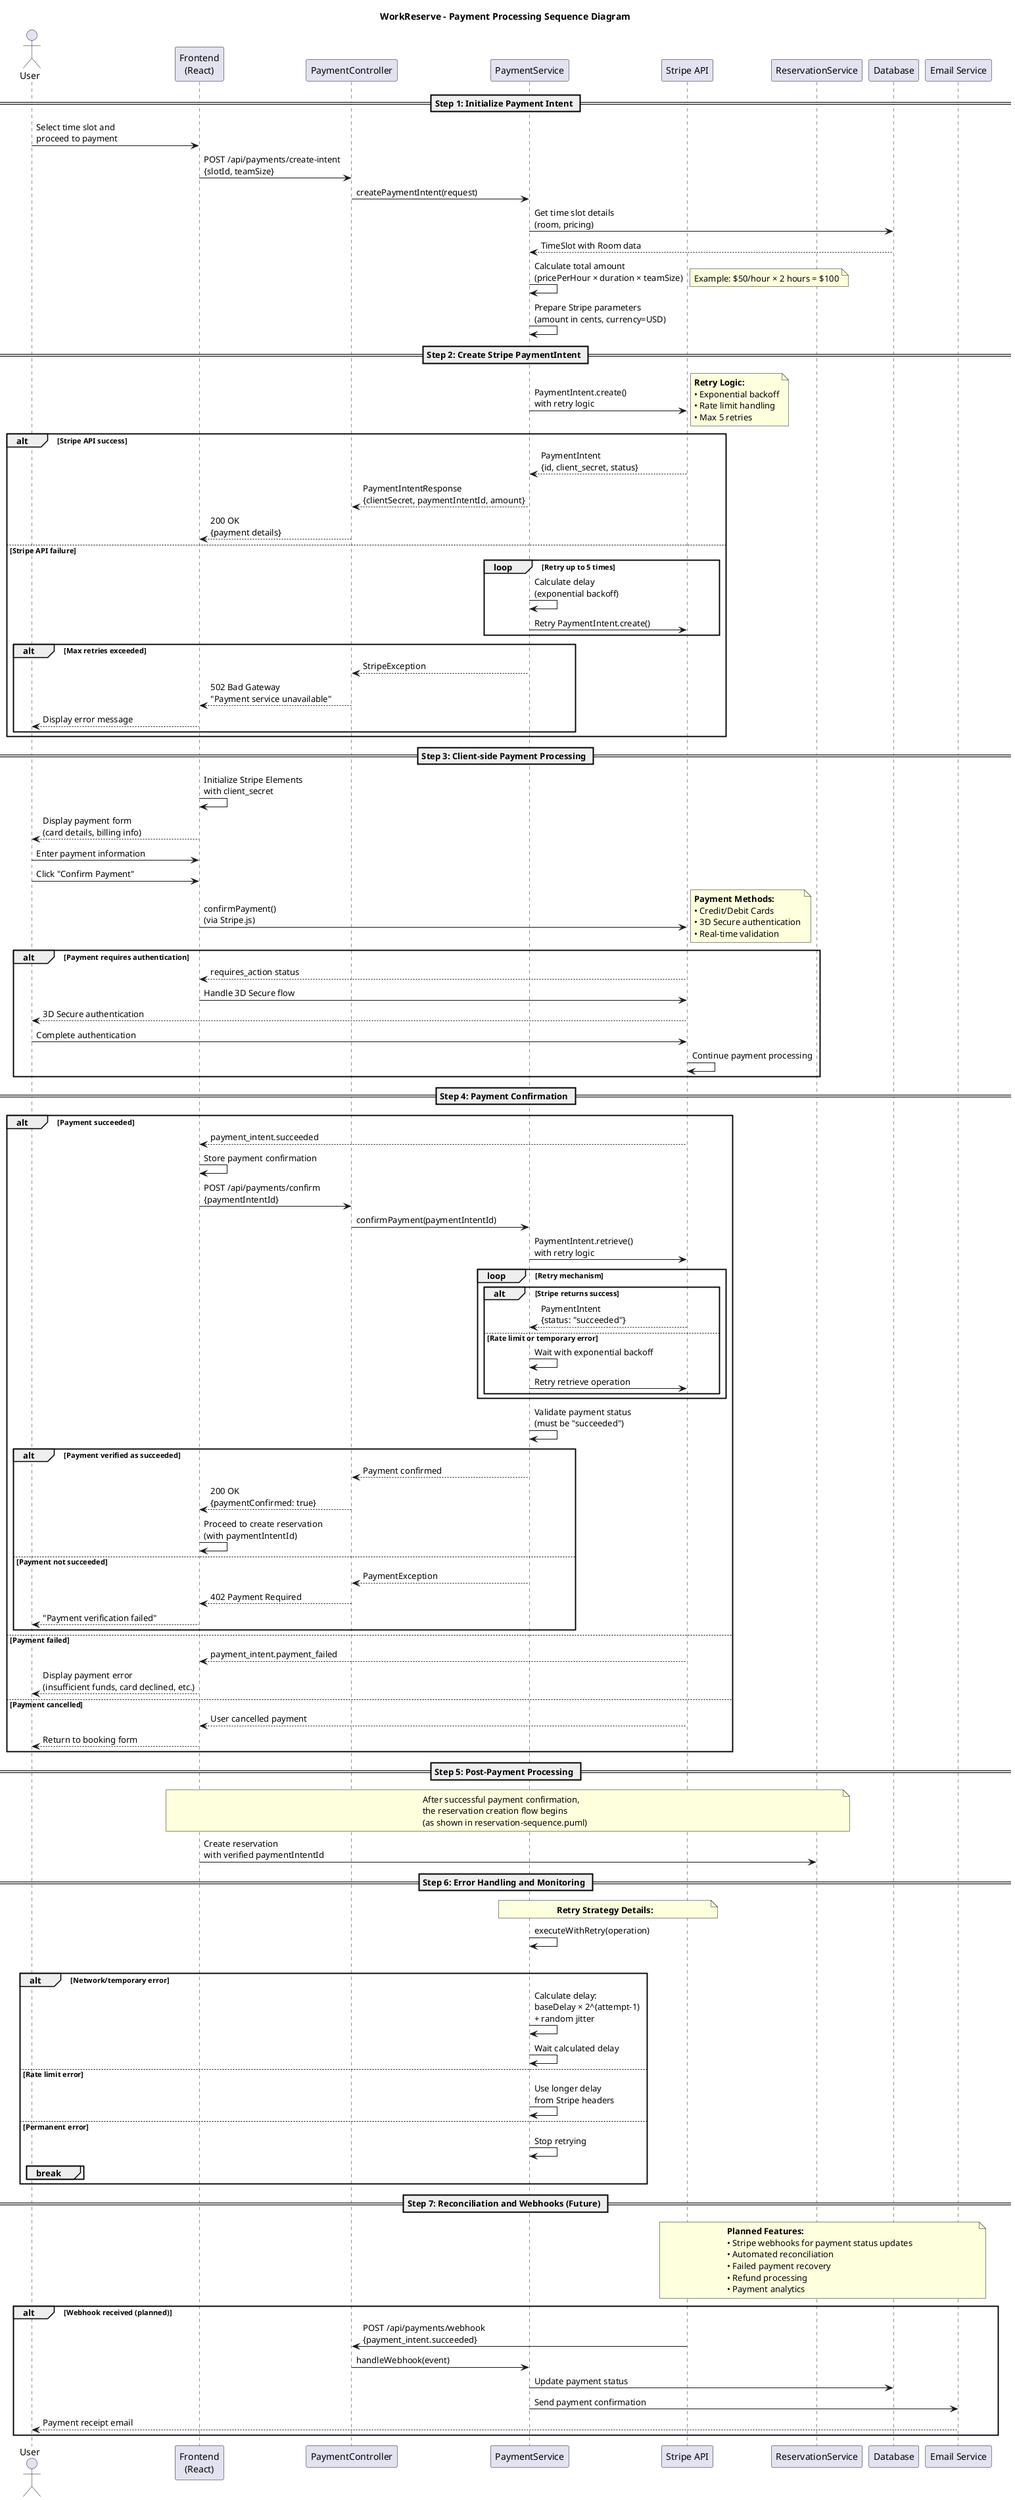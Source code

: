 @startuml Payment Workflow with Stripe

title WorkReserve - Payment Processing Sequence Diagram

actor User
participant "Frontend\n(React)" as Frontend
participant "PaymentController" as PaymentController
participant "PaymentService" as PaymentService
participant "Stripe API" as Stripe
participant "ReservationService" as ReservationService
participant "Database" as DB
participant "Email Service" as EmailService

== Step 1: Initialize Payment Intent ==

User -> Frontend: Select time slot and\nproceed to payment
Frontend -> PaymentController: POST /api/payments/create-intent\n{slotId, teamSize}

PaymentController -> PaymentService: createPaymentIntent(request)
PaymentService -> DB: Get time slot details\n(room, pricing)
DB --> PaymentService: TimeSlot with Room data

PaymentService -> PaymentService: Calculate total amount\n(pricePerHour × duration × teamSize)
note right: Example: $50/hour × 2 hours = $100

PaymentService -> PaymentService: Prepare Stripe parameters\n(amount in cents, currency=USD)

== Step 2: Create Stripe PaymentIntent ==

PaymentService -> Stripe: PaymentIntent.create()\nwith retry logic
note right: **Retry Logic:**\n• Exponential backoff\n• Rate limit handling\n• Max 5 retries

alt Stripe API success
    Stripe --> PaymentService: PaymentIntent\n{id, client_secret, status}
    PaymentService --> PaymentController: PaymentIntentResponse\n{clientSecret, paymentIntentId, amount}
    PaymentController --> Frontend: 200 OK\n{payment details}
else Stripe API failure
    loop Retry up to 5 times
        PaymentService -> PaymentService: Calculate delay\n(exponential backoff)
        PaymentService -> Stripe: Retry PaymentIntent.create()
    end
    
    alt Max retries exceeded
        PaymentService --> PaymentController: StripeException
        PaymentController --> Frontend: 502 Bad Gateway\n"Payment service unavailable"
        Frontend --> User: Display error message
    end
end

== Step 3: Client-side Payment Processing ==

Frontend -> Frontend: Initialize Stripe Elements\nwith client_secret
Frontend --> User: Display payment form\n(card details, billing info)

User -> Frontend: Enter payment information
User -> Frontend: Click "Confirm Payment"

Frontend -> Stripe: confirmPayment()\n(via Stripe.js)
note right: **Payment Methods:**\n• Credit/Debit Cards\n• 3D Secure authentication\n• Real-time validation

alt Payment requires authentication
    Stripe --> Frontend: requires_action status
    Frontend -> Stripe: Handle 3D Secure flow
    Stripe --> User: 3D Secure authentication
    User -> Stripe: Complete authentication
    Stripe -> Stripe: Continue payment processing
end

== Step 4: Payment Confirmation ==

alt Payment succeeded
    Stripe --> Frontend: payment_intent.succeeded
    Frontend -> Frontend: Store payment confirmation
    Frontend -> PaymentController: POST /api/payments/confirm\n{paymentIntentId}
    
    PaymentController -> PaymentService: confirmPayment(paymentIntentId)
    PaymentService -> Stripe: PaymentIntent.retrieve()\nwith retry logic
    
    loop Retry mechanism
        alt Stripe returns success
            Stripe --> PaymentService: PaymentIntent\n{status: "succeeded"}
        else Rate limit or temporary error
            PaymentService -> PaymentService: Wait with exponential backoff
            PaymentService -> Stripe: Retry retrieve operation
        end
    end
    
    PaymentService -> PaymentService: Validate payment status\n(must be "succeeded")
    
    alt Payment verified as succeeded
        PaymentService --> PaymentController: Payment confirmed
        PaymentController --> Frontend: 200 OK\n{paymentConfirmed: true}
        
        Frontend -> Frontend: Proceed to create reservation\n(with paymentIntentId)
        
    else Payment not succeeded
        PaymentService --> PaymentController: PaymentException
        PaymentController --> Frontend: 402 Payment Required
        Frontend --> User: "Payment verification failed"
    end
    
else Payment failed
    Stripe --> Frontend: payment_intent.payment_failed
    Frontend --> User: Display payment error\n(insufficient funds, card declined, etc.)
    
else Payment cancelled
    Stripe --> Frontend: User cancelled payment
    Frontend --> User: Return to booking form
end

== Step 5: Post-Payment Processing ==

note over Frontend, ReservationService: After successful payment confirmation,\nthe reservation creation flow begins\n(as shown in reservation-sequence.puml)

Frontend -> ReservationService: Create reservation\nwith verified paymentIntentId

== Step 6: Error Handling and Monitoring ==

note over PaymentService, Stripe: **Retry Strategy Details:**

PaymentService -> PaymentService: executeWithRetry(operation)
loop For each retry attempt
    alt Network/temporary error
        PaymentService -> PaymentService: Calculate delay:\nbaseDelay × 2^(attempt-1)\n+ random jitter
        PaymentService -> PaymentService: Wait calculated delay
    else Rate limit error
        PaymentService -> PaymentService: Use longer delay\nfrom Stripe headers
    else Permanent error
        PaymentService -> PaymentService: Stop retrying
        break
    end
end

== Step 7: Reconciliation and Webhooks (Future) ==

note over Stripe, EmailService: **Planned Features:**\n• Stripe webhooks for payment status updates\n• Automated reconciliation\n• Failed payment recovery\n• Refund processing\n• Payment analytics

alt Webhook received (planned)
    Stripe -> PaymentController: POST /api/payments/webhook\n{payment_intent.succeeded}
    PaymentController -> PaymentService: handleWebhook(event)
    PaymentService -> DB: Update payment status
    PaymentService -> EmailService: Send payment confirmation
    EmailService --> User: Payment receipt email
end

@enduml